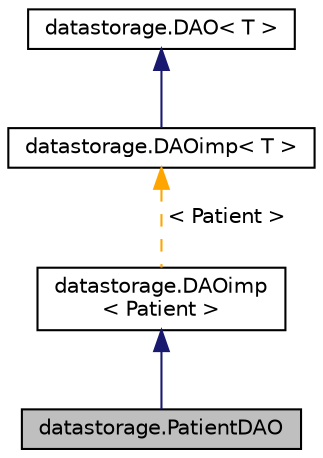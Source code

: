 digraph "datastorage.PatientDAO"
{
 // LATEX_PDF_SIZE
  edge [fontname="Helvetica",fontsize="10",labelfontname="Helvetica",labelfontsize="10"];
  node [fontname="Helvetica",fontsize="10",shape=record];
  Node1 [label="datastorage.PatientDAO",height=0.2,width=0.4,color="black", fillcolor="grey75", style="filled", fontcolor="black",tooltip="Implements the Interface DAOImp."];
  Node2 -> Node1 [dir="back",color="midnightblue",fontsize="10",style="solid",fontname="Helvetica"];
  Node2 [label="datastorage.DAOimp\l\< Patient \>",height=0.2,width=0.4,color="black", fillcolor="white", style="filled",URL="$db/d11/classdatastorage_1_1DAOimp.html",tooltip=" "];
  Node3 -> Node2 [dir="back",color="orange",fontsize="10",style="dashed",label=" \< Patient \>" ,fontname="Helvetica"];
  Node3 [label="datastorage.DAOimp\< T \>",height=0.2,width=0.4,color="black", fillcolor="white", style="filled",URL="$db/d11/classdatastorage_1_1DAOimp.html",tooltip=" "];
  Node4 -> Node3 [dir="back",color="midnightblue",fontsize="10",style="solid",fontname="Helvetica"];
  Node4 [label="datastorage.DAO\< T \>",height=0.2,width=0.4,color="black", fillcolor="white", style="filled",URL="$de/de4/interfacedatastorage_1_1DAO.html",tooltip=" "];
}
